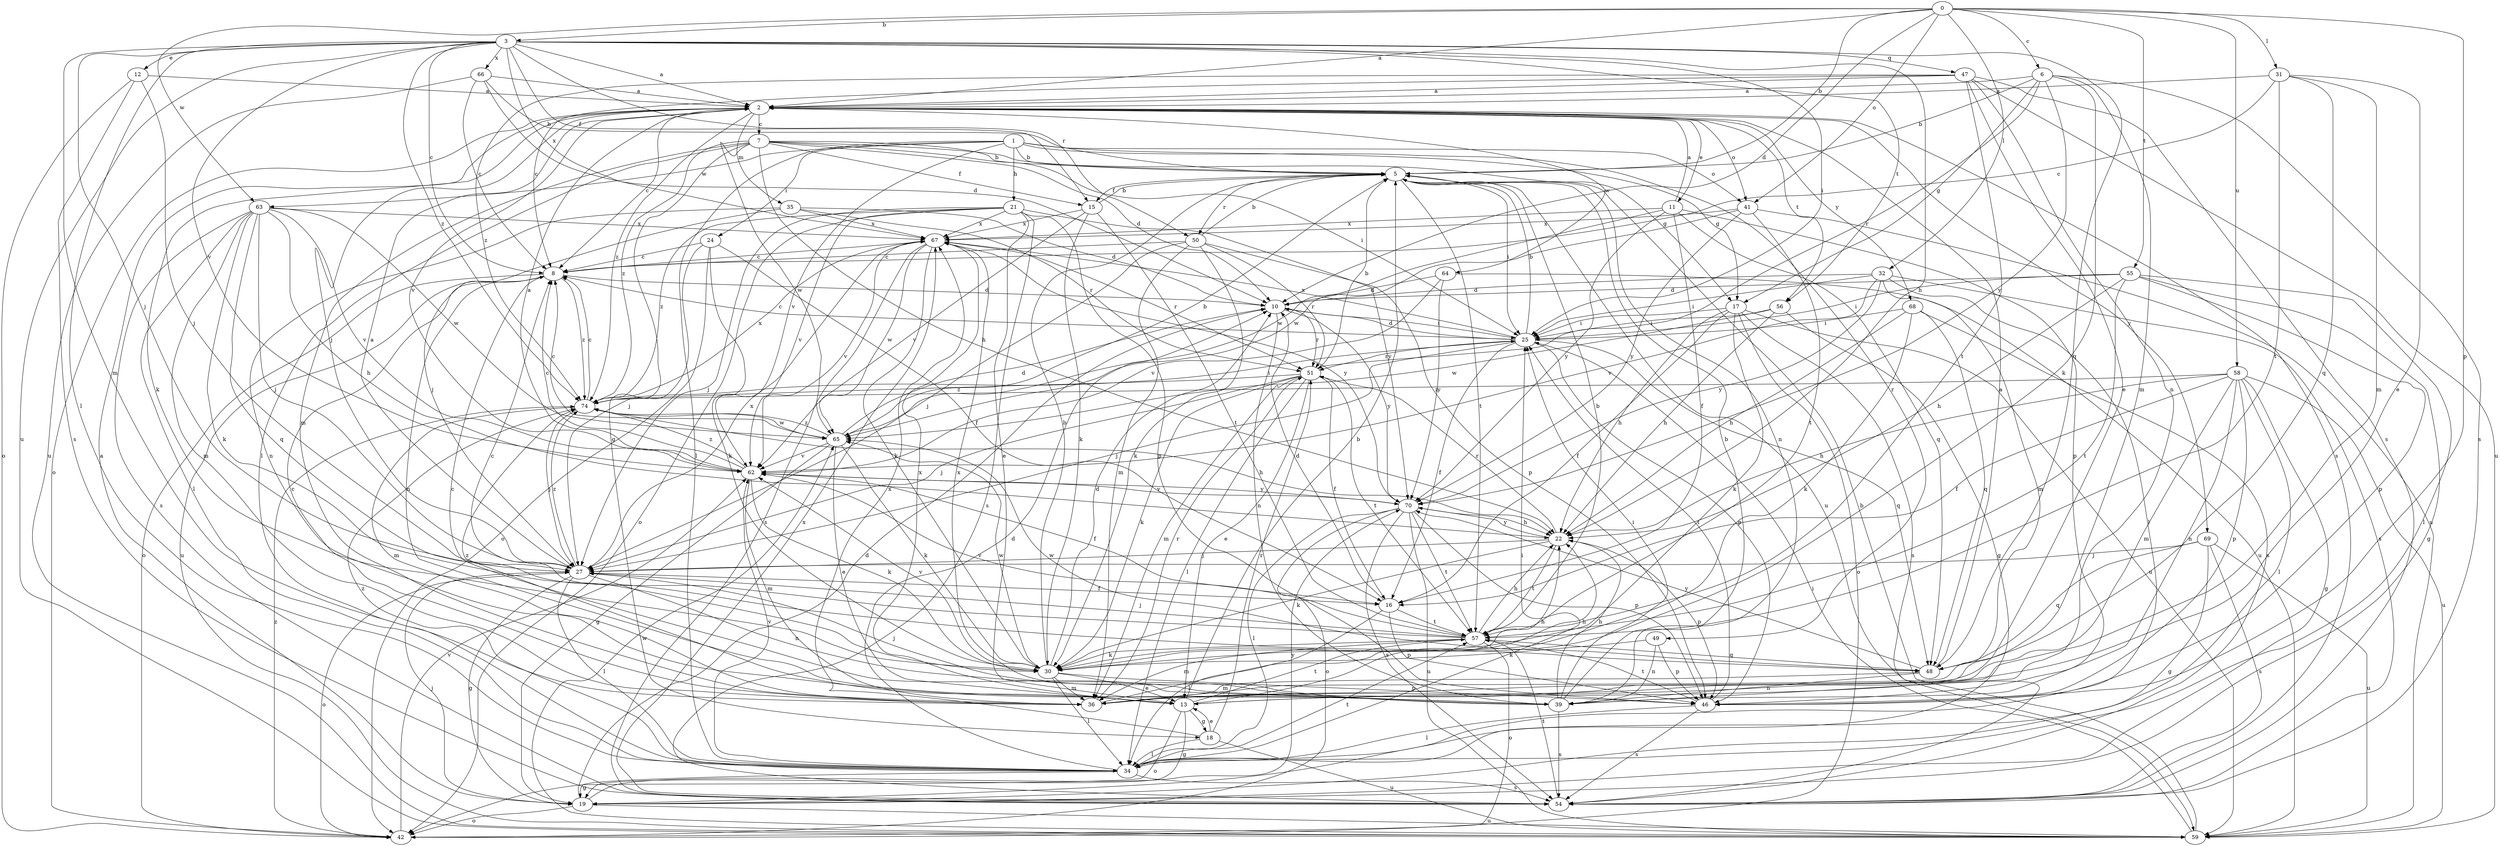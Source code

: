 strict digraph  {
0;
1;
2;
3;
5;
6;
7;
8;
10;
11;
12;
13;
15;
16;
17;
18;
19;
21;
22;
24;
25;
27;
30;
31;
32;
34;
35;
36;
39;
41;
42;
46;
47;
48;
49;
50;
51;
54;
55;
56;
57;
58;
59;
62;
63;
64;
65;
66;
67;
68;
69;
70;
74;
0 -> 2  [label=a];
0 -> 3  [label=b];
0 -> 5  [label=b];
0 -> 6  [label=c];
0 -> 10  [label=d];
0 -> 31  [label=l];
0 -> 32  [label=l];
0 -> 41  [label=o];
0 -> 46  [label=p];
0 -> 55  [label=t];
0 -> 58  [label=u];
0 -> 63  [label=w];
1 -> 5  [label=b];
1 -> 17  [label=g];
1 -> 21  [label=h];
1 -> 24  [label=i];
1 -> 34  [label=l];
1 -> 41  [label=o];
1 -> 49  [label=r];
1 -> 62  [label=v];
1 -> 63  [label=w];
2 -> 7  [label=c];
2 -> 8  [label=c];
2 -> 11  [label=e];
2 -> 27  [label=j];
2 -> 30  [label=k];
2 -> 35  [label=m];
2 -> 41  [label=o];
2 -> 42  [label=o];
2 -> 54  [label=s];
2 -> 56  [label=t];
2 -> 62  [label=v];
2 -> 64  [label=w];
2 -> 68  [label=y];
2 -> 69  [label=y];
2 -> 74  [label=z];
3 -> 2  [label=a];
3 -> 8  [label=c];
3 -> 12  [label=e];
3 -> 15  [label=f];
3 -> 22  [label=h];
3 -> 25  [label=i];
3 -> 27  [label=j];
3 -> 34  [label=l];
3 -> 36  [label=m];
3 -> 47  [label=q];
3 -> 48  [label=q];
3 -> 50  [label=r];
3 -> 56  [label=t];
3 -> 59  [label=u];
3 -> 62  [label=v];
3 -> 66  [label=x];
3 -> 67  [label=x];
3 -> 74  [label=z];
5 -> 15  [label=f];
5 -> 25  [label=i];
5 -> 39  [label=n];
5 -> 50  [label=r];
5 -> 57  [label=t];
5 -> 59  [label=u];
6 -> 2  [label=a];
6 -> 5  [label=b];
6 -> 17  [label=g];
6 -> 30  [label=k];
6 -> 36  [label=m];
6 -> 51  [label=r];
6 -> 54  [label=s];
6 -> 70  [label=y];
7 -> 5  [label=b];
7 -> 10  [label=d];
7 -> 15  [label=f];
7 -> 17  [label=g];
7 -> 18  [label=g];
7 -> 22  [label=h];
7 -> 25  [label=i];
7 -> 34  [label=l];
7 -> 36  [label=m];
7 -> 65  [label=w];
7 -> 74  [label=z];
8 -> 10  [label=d];
8 -> 39  [label=n];
8 -> 42  [label=o];
8 -> 59  [label=u];
8 -> 74  [label=z];
10 -> 25  [label=i];
10 -> 39  [label=n];
10 -> 51  [label=r];
10 -> 70  [label=y];
11 -> 2  [label=a];
11 -> 16  [label=f];
11 -> 46  [label=p];
11 -> 48  [label=q];
11 -> 65  [label=w];
11 -> 67  [label=x];
11 -> 70  [label=y];
12 -> 2  [label=a];
12 -> 27  [label=j];
12 -> 42  [label=o];
12 -> 54  [label=s];
13 -> 5  [label=b];
13 -> 18  [label=g];
13 -> 19  [label=g];
13 -> 22  [label=h];
13 -> 42  [label=o];
13 -> 57  [label=t];
13 -> 67  [label=x];
13 -> 74  [label=z];
15 -> 5  [label=b];
15 -> 30  [label=k];
15 -> 57  [label=t];
15 -> 62  [label=v];
15 -> 67  [label=x];
16 -> 10  [label=d];
16 -> 34  [label=l];
16 -> 46  [label=p];
16 -> 57  [label=t];
17 -> 16  [label=f];
17 -> 22  [label=h];
17 -> 25  [label=i];
17 -> 30  [label=k];
17 -> 42  [label=o];
17 -> 54  [label=s];
17 -> 59  [label=u];
18 -> 13  [label=e];
18 -> 34  [label=l];
18 -> 51  [label=r];
18 -> 59  [label=u];
18 -> 67  [label=x];
19 -> 2  [label=a];
19 -> 10  [label=d];
19 -> 27  [label=j];
19 -> 42  [label=o];
19 -> 59  [label=u];
19 -> 70  [label=y];
21 -> 13  [label=e];
21 -> 27  [label=j];
21 -> 42  [label=o];
21 -> 46  [label=p];
21 -> 54  [label=s];
21 -> 62  [label=v];
21 -> 67  [label=x];
21 -> 70  [label=y];
21 -> 74  [label=z];
22 -> 27  [label=j];
22 -> 30  [label=k];
22 -> 46  [label=p];
22 -> 51  [label=r];
22 -> 57  [label=t];
22 -> 70  [label=y];
24 -> 8  [label=c];
24 -> 16  [label=f];
24 -> 27  [label=j];
24 -> 30  [label=k];
24 -> 42  [label=o];
25 -> 5  [label=b];
25 -> 8  [label=c];
25 -> 10  [label=d];
25 -> 16  [label=f];
25 -> 27  [label=j];
25 -> 46  [label=p];
25 -> 48  [label=q];
25 -> 51  [label=r];
25 -> 67  [label=x];
27 -> 2  [label=a];
27 -> 16  [label=f];
27 -> 19  [label=g];
27 -> 34  [label=l];
27 -> 39  [label=n];
27 -> 42  [label=o];
27 -> 67  [label=x];
27 -> 74  [label=z];
30 -> 5  [label=b];
30 -> 10  [label=d];
30 -> 13  [label=e];
30 -> 34  [label=l];
30 -> 36  [label=m];
30 -> 46  [label=p];
30 -> 62  [label=v];
30 -> 65  [label=w];
31 -> 2  [label=a];
31 -> 8  [label=c];
31 -> 13  [label=e];
31 -> 36  [label=m];
31 -> 48  [label=q];
31 -> 57  [label=t];
32 -> 10  [label=d];
32 -> 25  [label=i];
32 -> 34  [label=l];
32 -> 36  [label=m];
32 -> 54  [label=s];
32 -> 62  [label=v];
32 -> 70  [label=y];
34 -> 10  [label=d];
34 -> 19  [label=g];
34 -> 25  [label=i];
34 -> 54  [label=s];
34 -> 57  [label=t];
34 -> 62  [label=v];
34 -> 74  [label=z];
35 -> 10  [label=d];
35 -> 27  [label=j];
35 -> 39  [label=n];
35 -> 51  [label=r];
35 -> 67  [label=x];
36 -> 8  [label=c];
36 -> 22  [label=h];
36 -> 51  [label=r];
39 -> 5  [label=b];
39 -> 8  [label=c];
39 -> 22  [label=h];
39 -> 25  [label=i];
39 -> 27  [label=j];
39 -> 54  [label=s];
39 -> 67  [label=x];
41 -> 57  [label=t];
41 -> 59  [label=u];
41 -> 65  [label=w];
41 -> 67  [label=x];
41 -> 70  [label=y];
42 -> 62  [label=v];
42 -> 74  [label=z];
46 -> 25  [label=i];
46 -> 34  [label=l];
46 -> 54  [label=s];
46 -> 57  [label=t];
47 -> 2  [label=a];
47 -> 8  [label=c];
47 -> 13  [label=e];
47 -> 39  [label=n];
47 -> 54  [label=s];
47 -> 57  [label=t];
47 -> 59  [label=u];
47 -> 74  [label=z];
48 -> 2  [label=a];
48 -> 36  [label=m];
48 -> 39  [label=n];
48 -> 65  [label=w];
48 -> 70  [label=y];
49 -> 30  [label=k];
49 -> 39  [label=n];
49 -> 46  [label=p];
50 -> 5  [label=b];
50 -> 8  [label=c];
50 -> 27  [label=j];
50 -> 30  [label=k];
50 -> 36  [label=m];
50 -> 46  [label=p];
50 -> 51  [label=r];
51 -> 5  [label=b];
51 -> 13  [label=e];
51 -> 16  [label=f];
51 -> 27  [label=j];
51 -> 30  [label=k];
51 -> 34  [label=l];
51 -> 36  [label=m];
51 -> 57  [label=t];
51 -> 74  [label=z];
54 -> 57  [label=t];
54 -> 67  [label=x];
55 -> 10  [label=d];
55 -> 19  [label=g];
55 -> 22  [label=h];
55 -> 25  [label=i];
55 -> 34  [label=l];
55 -> 46  [label=p];
55 -> 57  [label=t];
56 -> 19  [label=g];
56 -> 22  [label=h];
56 -> 25  [label=i];
56 -> 65  [label=w];
57 -> 5  [label=b];
57 -> 8  [label=c];
57 -> 22  [label=h];
57 -> 27  [label=j];
57 -> 30  [label=k];
57 -> 36  [label=m];
57 -> 42  [label=o];
57 -> 48  [label=q];
57 -> 62  [label=v];
58 -> 16  [label=f];
58 -> 19  [label=g];
58 -> 22  [label=h];
58 -> 34  [label=l];
58 -> 36  [label=m];
58 -> 39  [label=n];
58 -> 46  [label=p];
58 -> 59  [label=u];
58 -> 74  [label=z];
59 -> 5  [label=b];
59 -> 25  [label=i];
59 -> 65  [label=w];
62 -> 2  [label=a];
62 -> 8  [label=c];
62 -> 16  [label=f];
62 -> 30  [label=k];
62 -> 36  [label=m];
62 -> 70  [label=y];
62 -> 74  [label=z];
63 -> 22  [label=h];
63 -> 27  [label=j];
63 -> 30  [label=k];
63 -> 34  [label=l];
63 -> 36  [label=m];
63 -> 48  [label=q];
63 -> 54  [label=s];
63 -> 62  [label=v];
63 -> 65  [label=w];
63 -> 67  [label=x];
64 -> 10  [label=d];
64 -> 59  [label=u];
64 -> 62  [label=v];
64 -> 70  [label=y];
65 -> 5  [label=b];
65 -> 8  [label=c];
65 -> 10  [label=d];
65 -> 13  [label=e];
65 -> 19  [label=g];
65 -> 30  [label=k];
65 -> 62  [label=v];
65 -> 74  [label=z];
66 -> 2  [label=a];
66 -> 5  [label=b];
66 -> 8  [label=c];
66 -> 10  [label=d];
66 -> 59  [label=u];
67 -> 8  [label=c];
67 -> 30  [label=k];
67 -> 51  [label=r];
67 -> 54  [label=s];
67 -> 62  [label=v];
67 -> 65  [label=w];
67 -> 70  [label=y];
68 -> 22  [label=h];
68 -> 25  [label=i];
68 -> 30  [label=k];
68 -> 48  [label=q];
68 -> 54  [label=s];
69 -> 19  [label=g];
69 -> 27  [label=j];
69 -> 48  [label=q];
69 -> 54  [label=s];
69 -> 59  [label=u];
70 -> 22  [label=h];
70 -> 34  [label=l];
70 -> 42  [label=o];
70 -> 46  [label=p];
70 -> 54  [label=s];
70 -> 57  [label=t];
70 -> 59  [label=u];
70 -> 62  [label=v];
74 -> 8  [label=c];
74 -> 22  [label=h];
74 -> 25  [label=i];
74 -> 27  [label=j];
74 -> 36  [label=m];
74 -> 65  [label=w];
74 -> 67  [label=x];
}
